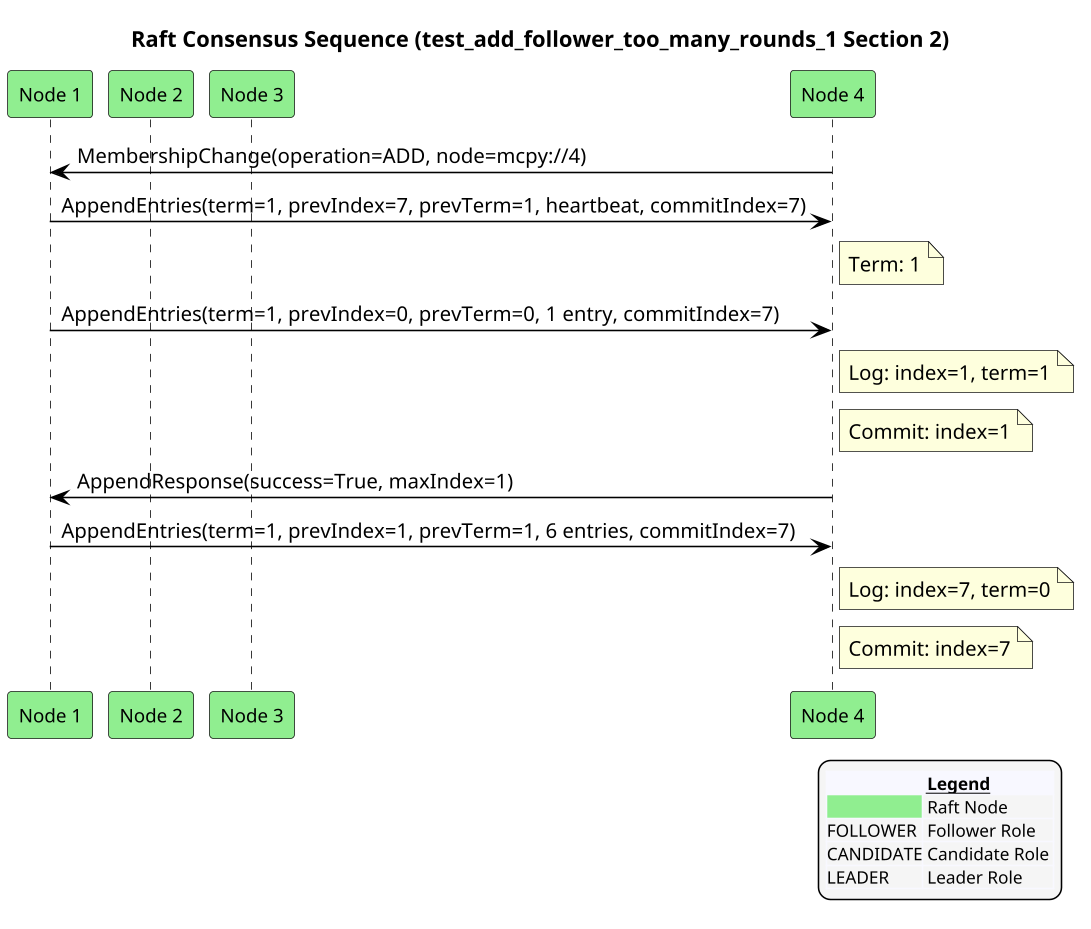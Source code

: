 @startuml
!pragma ratio 0.7
skinparam dpi 150
skinparam monochrome false
skinparam sequence {
  ArrowColor Black
  ActorBorderColor Black
  LifeLineBorderColor Black
  ParticipantFontSize 12
  Padding 10
}
skinparam legend {
  BackgroundColor #F5F5F5
  FontSize 11
}
title Raft Consensus Sequence (test_add_follower_too_many_rounds_1 Section 2)

participant "Node 1" as n1 order 10 #Lightgreen
participant "Node 2" as n2 order 20 #Lightgreen
participant "Node 3" as n3 order 30 #Lightgreen
participant "Node 4" as n4 order 40 #Lightgreen
n4 -> n1: MembershipChange(operation=ADD, node=mcpy://4)
n1 -> n4: AppendEntries(term=1, prevIndex=7, prevTerm=1, heartbeat, commitIndex=7)
note right of n4: Term: 1
n1 -> n4: AppendEntries(term=1, prevIndex=0, prevTerm=0, 1 entry, commitIndex=7)
note right of n4: Log: index=1, term=1
note right of n4: Commit: index=1
n4 -> n1: AppendResponse(success=True, maxIndex=1)
n1 -> n4: AppendEntries(term=1, prevIndex=1, prevTerm=1, 6 entries, commitIndex=7)
note right of n4: Log: index=7, term=0
note right of n4: Commit: index=7

legend right
  <#GhostWhite,#GhostWhite>|      |= __Legend__ |
  |<#Lightgreen>| Raft Node |
  |FOLLOWER| Follower Role |
  |CANDIDATE| Candidate Role |
  |LEADER| Leader Role |
endlegend
@enduml
